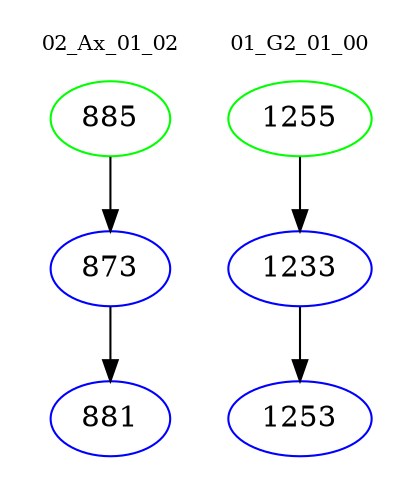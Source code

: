 digraph{
subgraph cluster_0 {
color = white
label = "02_Ax_01_02";
fontsize=10;
T0_885 [label="885", color="green"]
T0_885 -> T0_873 [color="black"]
T0_873 [label="873", color="blue"]
T0_873 -> T0_881 [color="black"]
T0_881 [label="881", color="blue"]
}
subgraph cluster_1 {
color = white
label = "01_G2_01_00";
fontsize=10;
T1_1255 [label="1255", color="green"]
T1_1255 -> T1_1233 [color="black"]
T1_1233 [label="1233", color="blue"]
T1_1233 -> T1_1253 [color="black"]
T1_1253 [label="1253", color="blue"]
}
}
